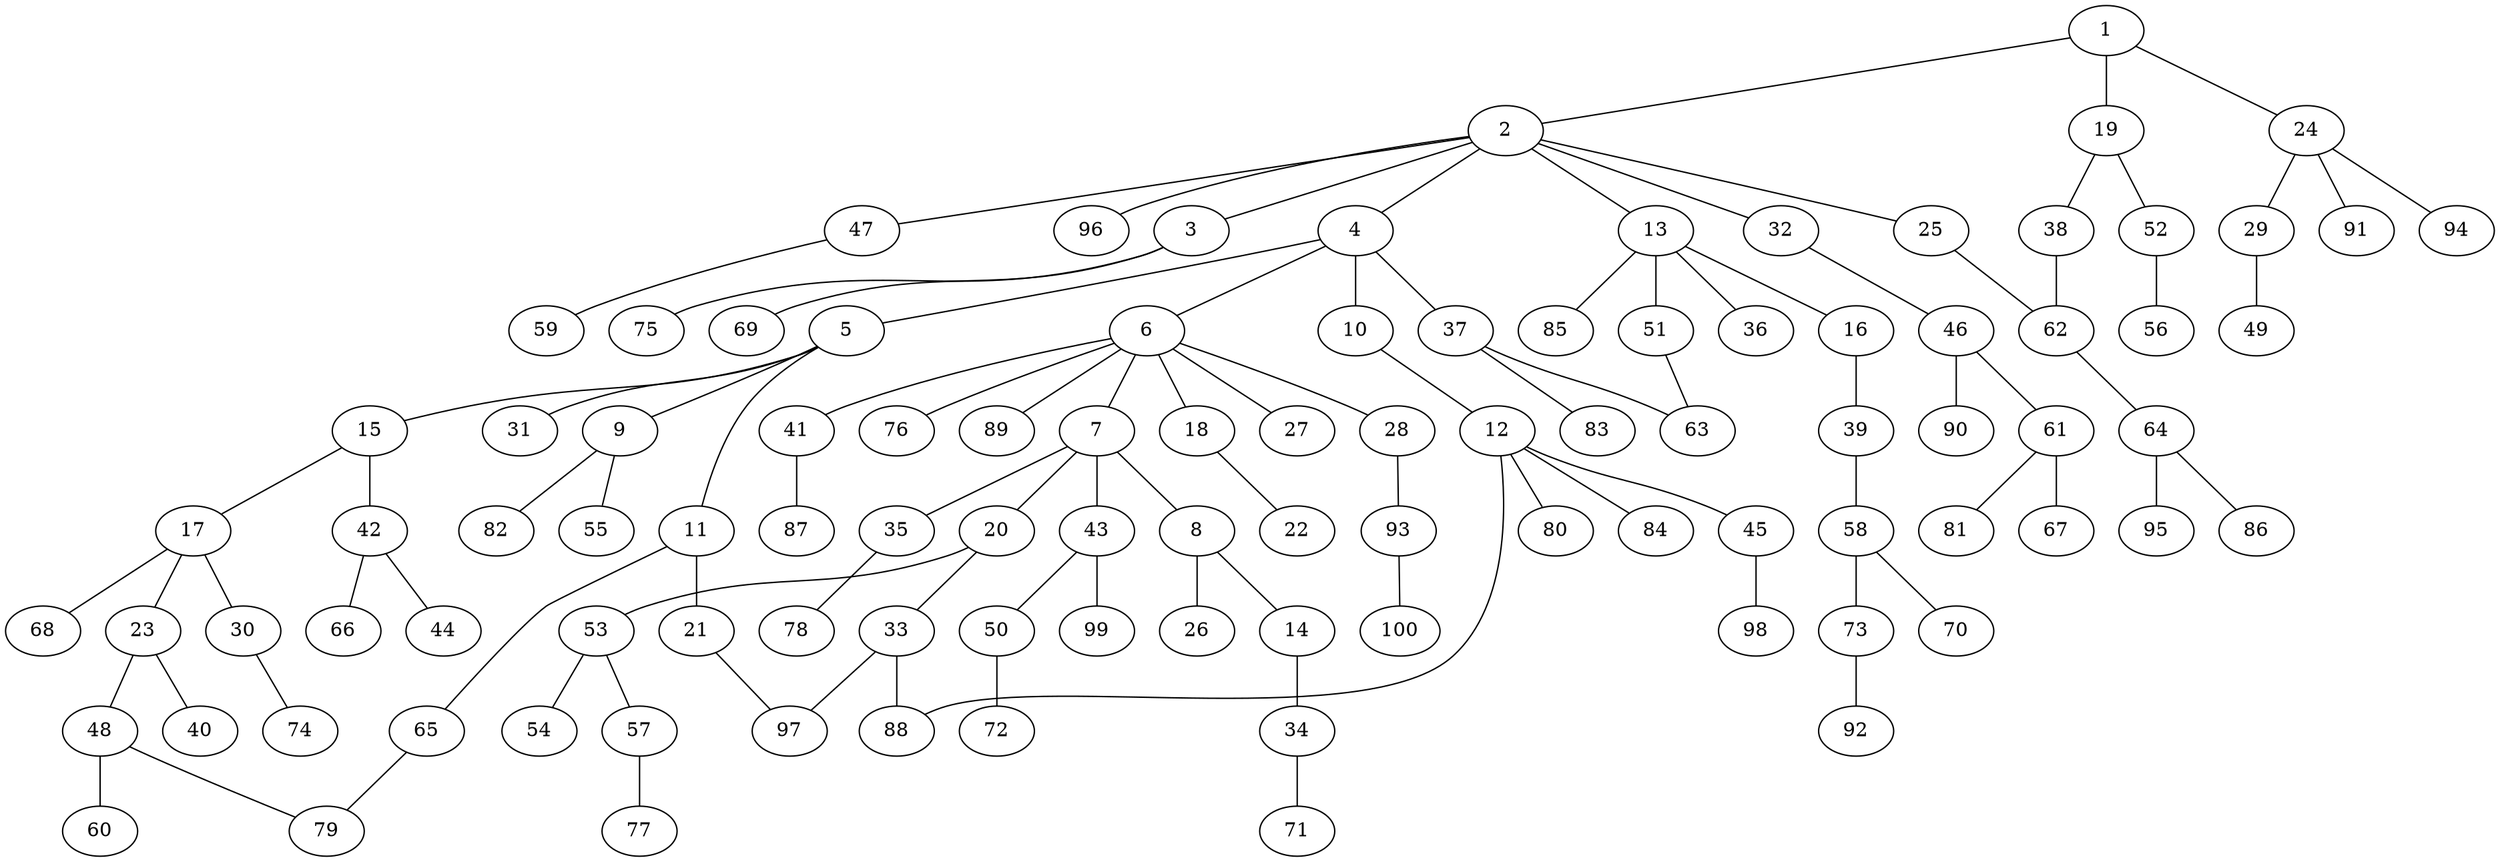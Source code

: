 graph graphname {1--2
1--19
1--24
2--3
2--4
2--13
2--25
2--32
2--47
2--96
3--69
3--75
4--5
4--6
4--10
4--37
5--9
5--11
5--15
5--31
6--7
6--18
6--27
6--28
6--41
6--76
6--89
7--8
7--20
7--35
7--43
8--14
8--26
9--55
9--82
10--12
11--21
11--65
12--45
12--80
12--84
12--88
13--16
13--36
13--51
13--85
14--34
15--17
15--42
16--39
17--23
17--30
17--68
18--22
19--38
19--52
20--33
20--53
21--97
23--40
23--48
24--29
24--91
24--94
25--62
28--93
29--49
30--74
32--46
33--88
33--97
34--71
35--78
37--63
37--83
38--62
39--58
41--87
42--44
42--66
43--50
43--99
45--98
46--61
46--90
47--59
48--60
48--79
50--72
51--63
52--56
53--54
53--57
57--77
58--70
58--73
61--67
61--81
62--64
64--86
64--95
65--79
73--92
93--100
}